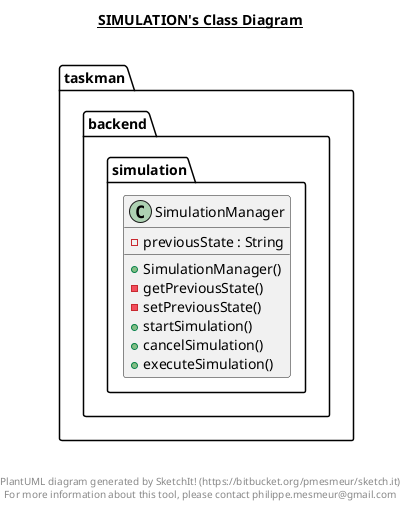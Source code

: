 @startuml

title __SIMULATION's Class Diagram__\n

  package taskman {
    package taskman.backend {
      package taskman.backend.simulation {
        class SimulationManager {
            - previousState : String
            + SimulationManager()
            - getPreviousState()
            - setPreviousState()
            + startSimulation()
            + cancelSimulation()
            + executeSimulation()
        }
      }
    }
  }
  



right footer


PlantUML diagram generated by SketchIt! (https://bitbucket.org/pmesmeur/sketch.it)
For more information about this tool, please contact philippe.mesmeur@gmail.com
endfooter

@enduml
